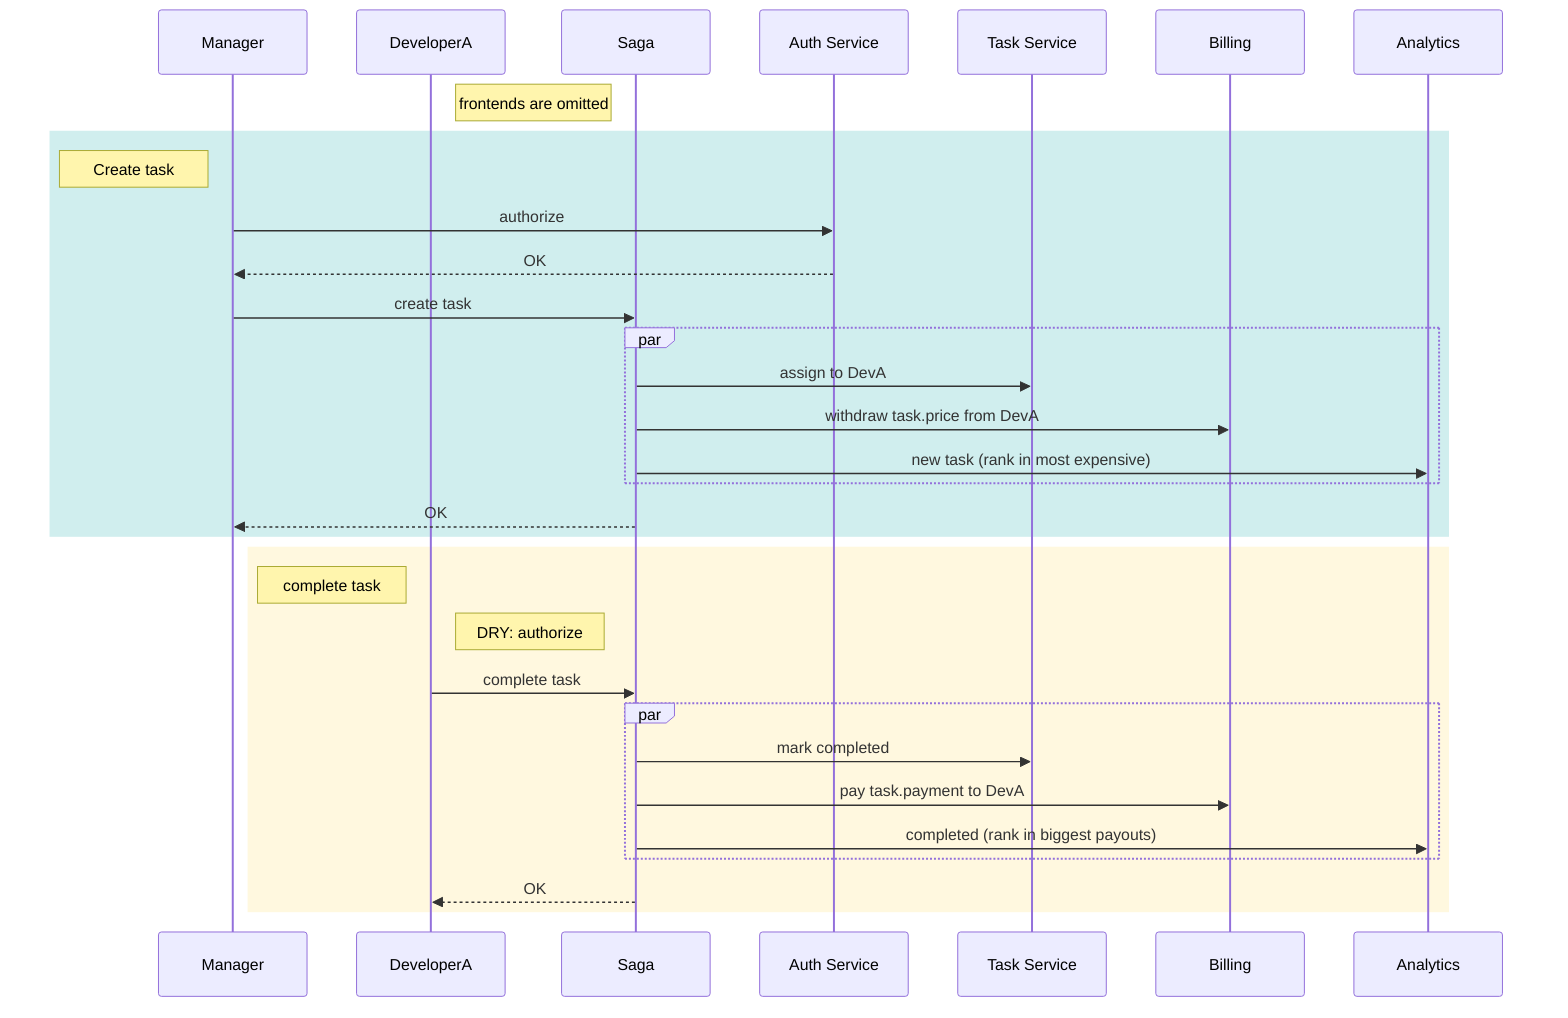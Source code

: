 sequenceDiagram
    participant M as Manager
    %% participant Admin
    participant DA as DeveloperA
    %% participant DeveloperB
    participant SG as Saga
    participant AS as Auth Service
    participant TT as Task Service
    participant BL as Billing
    participant ANS as Analytics

    note left of SG: frontends are omitted

    rect rgba(100, 200, 200, 0.3)
        note left of M: Create task
        M ->> AS: authorize
        AS -->> M: OK
        M ->> SG: create task
        par
        SG ->> TT: assign to DevA
        SG ->> BL: withdraw task.price from DevA
        SG ->> ANS: new task (rank in most expensive)
        end
        SG -->> M: OK
        %% note right of Fluence: Keys can be EC, RSA, etc
    end

    rect rgba(255, 230, 150, 0.3)
        note left of DA: complete task
        note right of DA: DRY: authorize
        DA ->> SG: complete task
        par
            SG ->> TT: mark completed
            SG ->> BL: pay task.payment to DevA
            SG ->> ANS: completed (rank in biggest payouts)
        end
        SG -->> DA: OK
    end

    %% Manager -->|Open| TT(Task Tracker)
    %% TT -->|Authorize| AS(Auth Service)
    %% Manager -->|Create task| TT